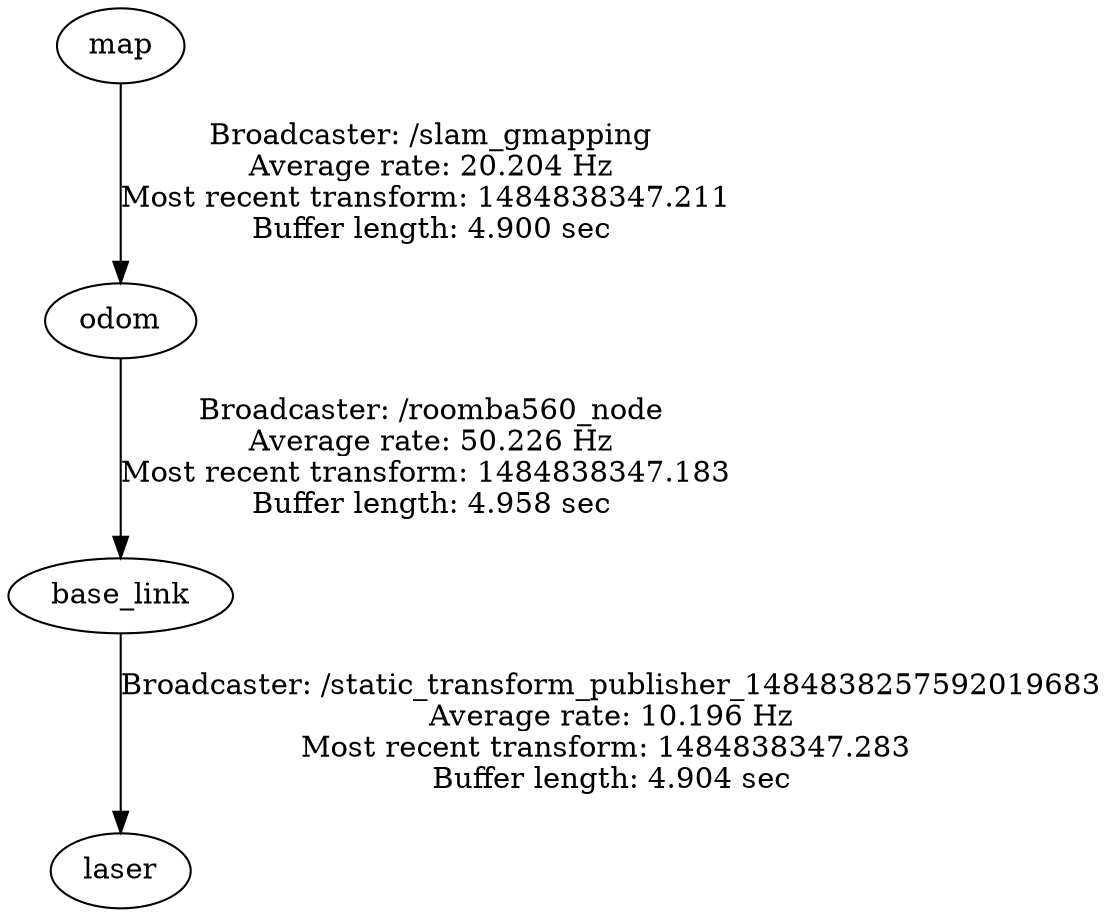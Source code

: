 digraph G {
"odom" -> "base_link"[label="Broadcaster: /roomba560_node\nAverage rate: 50.226 Hz\nMost recent transform: 1484838347.183 \nBuffer length: 4.958 sec\n"];
"map" -> "odom"[label="Broadcaster: /slam_gmapping\nAverage rate: 20.204 Hz\nMost recent transform: 1484838347.211 \nBuffer length: 4.900 sec\n"];
"base_link" -> "laser"[label="Broadcaster: /static_transform_publisher_1484838257592019683\nAverage rate: 10.196 Hz\nMost recent transform: 1484838347.283 \nBuffer length: 4.904 sec\n"];
}